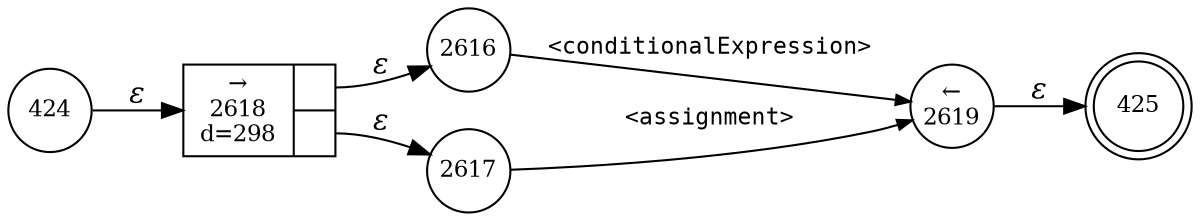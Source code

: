 digraph ATN {
rankdir=LR;
s425[fontsize=11, label="425", shape=doublecircle, fixedsize=true, width=.6];
s424[fontsize=11,label="424", shape=circle, fixedsize=true, width=.55, peripheries=1];
s2616[fontsize=11,label="2616", shape=circle, fixedsize=true, width=.55, peripheries=1];
s2617[fontsize=11,label="2617", shape=circle, fixedsize=true, width=.55, peripheries=1];
s2618[fontsize=11,label="{&rarr;\n2618\nd=298|{<p0>|<p1>}}", shape=record, fixedsize=false, peripheries=1];
s2619[fontsize=11,label="&larr;\n2619", shape=circle, fixedsize=true, width=.55, peripheries=1];
s424 -> s2618 [fontname="Times-Italic", label="&epsilon;"];
s2618:p0 -> s2616 [fontname="Times-Italic", label="&epsilon;"];
s2618:p1 -> s2617 [fontname="Times-Italic", label="&epsilon;"];
s2616 -> s2619 [fontsize=11, fontname="Courier", arrowsize=.7, label = "<conditionalExpression>", arrowhead = normal];
s2617 -> s2619 [fontsize=11, fontname="Courier", arrowsize=.7, label = "<assignment>", arrowhead = normal];
s2619 -> s425 [fontname="Times-Italic", label="&epsilon;"];
}